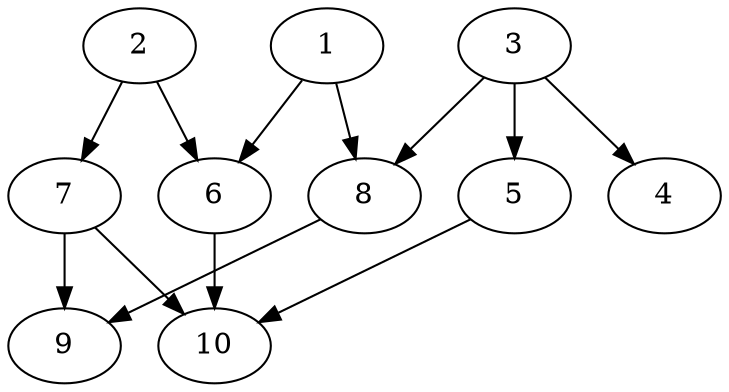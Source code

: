 // DAG automatically generated by daggen at Thu Oct  3 13:58:04 2019
// ./daggen --dot -n 10 --ccr 0.5 --fat 0.7 --regular 0.5 --density 0.5 --mindata 5242880 --maxdata 52428800 
digraph G {
  1 [size="53551104", alpha="0.14", expect_size="26775552"] 
  1 -> 6 [size ="26775552"]
  1 -> 8 [size ="26775552"]
  2 [size="72517632", alpha="0.17", expect_size="36258816"] 
  2 -> 6 [size ="36258816"]
  2 -> 7 [size ="36258816"]
  3 [size="79128576", alpha="0.02", expect_size="39564288"] 
  3 -> 4 [size ="39564288"]
  3 -> 5 [size ="39564288"]
  3 -> 8 [size ="39564288"]
  4 [size="77436928", alpha="0.11", expect_size="38718464"] 
  5 [size="55201792", alpha="0.15", expect_size="27600896"] 
  5 -> 10 [size ="27600896"]
  6 [size="30857216", alpha="0.06", expect_size="15428608"] 
  6 -> 10 [size ="15428608"]
  7 [size="56338432", alpha="0.06", expect_size="28169216"] 
  7 -> 9 [size ="28169216"]
  7 -> 10 [size ="28169216"]
  8 [size="95715328", alpha="0.07", expect_size="47857664"] 
  8 -> 9 [size ="47857664"]
  9 [size="83331072", alpha="0.12", expect_size="41665536"] 
  10 [size="25683968", alpha="0.06", expect_size="12841984"] 
}
